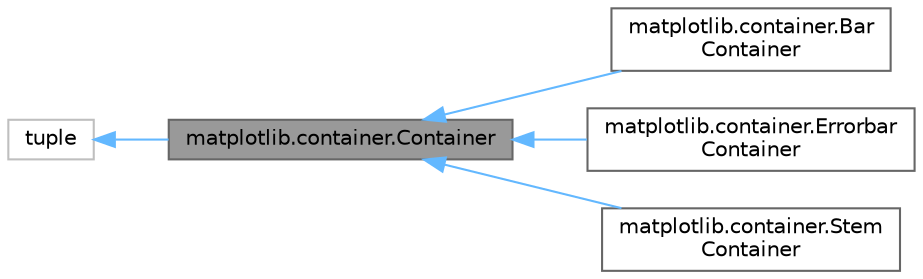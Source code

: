 digraph "matplotlib.container.Container"
{
 // LATEX_PDF_SIZE
  bgcolor="transparent";
  edge [fontname=Helvetica,fontsize=10,labelfontname=Helvetica,labelfontsize=10];
  node [fontname=Helvetica,fontsize=10,shape=box,height=0.2,width=0.4];
  rankdir="LR";
  Node1 [id="Node000001",label="matplotlib.container.Container",height=0.2,width=0.4,color="gray40", fillcolor="grey60", style="filled", fontcolor="black",tooltip=" "];
  Node2 -> Node1 [id="edge1_Node000001_Node000002",dir="back",color="steelblue1",style="solid",tooltip=" "];
  Node2 [id="Node000002",label="tuple",height=0.2,width=0.4,color="grey75", fillcolor="white", style="filled",tooltip=" "];
  Node1 -> Node3 [id="edge2_Node000001_Node000003",dir="back",color="steelblue1",style="solid",tooltip=" "];
  Node3 [id="Node000003",label="matplotlib.container.Bar\lContainer",height=0.2,width=0.4,color="gray40", fillcolor="white", style="filled",URL="$d6/d56/classmatplotlib_1_1container_1_1BarContainer.html",tooltip=" "];
  Node1 -> Node4 [id="edge3_Node000001_Node000004",dir="back",color="steelblue1",style="solid",tooltip=" "];
  Node4 [id="Node000004",label="matplotlib.container.Errorbar\lContainer",height=0.2,width=0.4,color="gray40", fillcolor="white", style="filled",URL="$d1/dc3/classmatplotlib_1_1container_1_1ErrorbarContainer.html",tooltip=" "];
  Node1 -> Node5 [id="edge4_Node000001_Node000005",dir="back",color="steelblue1",style="solid",tooltip=" "];
  Node5 [id="Node000005",label="matplotlib.container.Stem\lContainer",height=0.2,width=0.4,color="gray40", fillcolor="white", style="filled",URL="$d0/d43/classmatplotlib_1_1container_1_1StemContainer.html",tooltip=" "];
}
